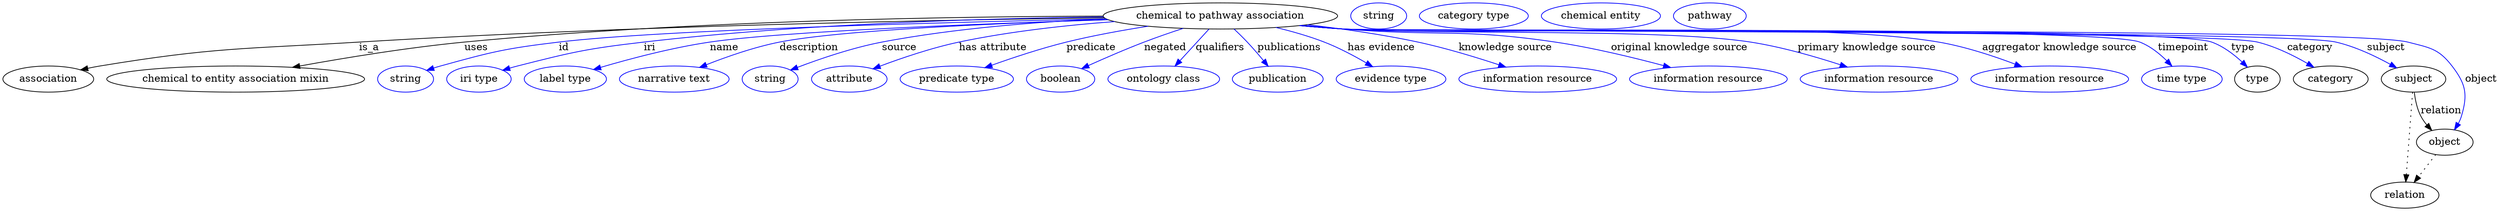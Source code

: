 digraph {
	graph [bb="0,0,3432.4,283"];
	node [label="\N"];
	"chemical to pathway association"	[height=0.5,
		label="chemical to pathway association",
		pos="1674.4,265",
		width=4.4774];
	association	[height=0.5,
		pos="62.394,178",
		width=1.7332];
	"chemical to pathway association" -> association	[label=is_a,
		lp="504.39,221.5",
		pos="e,107.14,190.58 1514.3,262.46 1286.7,259.54 856.28,251.34 490.39,229 331.79,219.31 291.21,221.65 134.39,196 128.71,195.07 122.81,\
193.94 116.94,192.72"];
	"chemical to entity association mixin"	[height=0.5,
		pos="320.39,178",
		width=4.9287];
	"chemical to pathway association" -> "chemical to entity association mixin"	[label=uses,
		lp="651.89,221.5",
		pos="e,398.69,194.19 1512.9,264.74 1308.3,264.25 944.86,258.66 635.39,229 558.35,221.62 471.54,207.39 408.59,195.99"];
	id	[color=blue,
		height=0.5,
		label=string,
		pos="554.39,178",
		width=1.0652];
	"chemical to pathway association" -> id	[color=blue,
		label=id,
		lp="772.39,221.5",
		pos="e,583.38,190 1517.1,261 1296.4,256.27 906.13,245.84 765.39,229 692,220.22 673.63,215.72 602.39,196 599.28,195.14 596.09,194.18 592.89,\
193.16",
		style=solid];
	iri	[color=blue,
		height=0.5,
		label="iri type",
		pos="655.39,178",
		width=1.2277];
	"chemical to pathway association" -> iri	[color=blue,
		label=iri,
		lp="890.39,221.5",
		pos="e,688.01,190.15 1513.4,263.63 1353,261.67 1099.9,254.3 882.39,229 804.21,219.91 784.68,215.39 708.39,196 704.97,195.13 701.43,194.16 \
697.9,193.14",
		style=solid];
	name	[color=blue,
		height=0.5,
		label="label type",
		pos="774.39,178",
		width=1.5707];
	"chemical to pathway association" -> name	[color=blue,
		label=name,
		lp="993.39,221.5",
		pos="e,813.2,191.2 1519.9,259.77 1346.1,254.4 1074.9,243.98 973.39,229 921.25,221.3 862.91,205.8 822.95,194.09",
		style=solid];
	description	[color=blue,
		height=0.5,
		label="narrative text",
		pos="924.39,178",
		width=2.0943];
	"chemical to pathway association" -> description	[color=blue,
		label=description,
		lp="1109.9,221.5",
		pos="e,959.1,193.99 1519.6,259.86 1369.3,254.97 1152.3,245.37 1069.4,229 1034.7,222.15 996.96,208.94 968.69,197.83",
		style=solid];
	source	[color=blue,
		height=0.5,
		label=string,
		pos="1056.4,178",
		width=1.0652];
	"chemical to pathway association" -> source	[color=blue,
		label=source,
		lp="1233.4,221.5",
		pos="e,1084.3,190.51 1517.2,261.02 1426.5,257.1 1310.8,248.34 1209.4,229 1168.9,221.28 1124.3,205.85 1093.7,194.16",
		style=solid];
	"has attribute"	[color=blue,
		height=0.5,
		label=attribute,
		pos="1164.4,178",
		width=1.4443];
	"chemical to pathway association" -> "has attribute"	[color=blue,
		label="has attribute",
		lp="1362.4,221.5",
		pos="e,1197.1,192.18 1528.7,257.18 1463,252.22 1384.8,243.68 1315.4,229 1277.9,221.07 1236.7,207.04 1206.8,195.85",
		style=solid];
	predicate	[color=blue,
		height=0.5,
		label="predicate type",
		pos="1312.4,178",
		width=2.1665];
	"chemical to pathway association" -> predicate	[color=blue,
		label=predicate,
		lp="1497.4,221.5",
		pos="e,1351.3,193.75 1575.3,250.81 1539.7,245.23 1499.5,237.92 1463.4,229 1428.6,220.41 1390.3,207.67 1360.9,197.2",
		style=solid];
	negated	[color=blue,
		height=0.5,
		label=boolean,
		pos="1455.4,178",
		width=1.2999];
	"chemical to pathway association" -> negated	[color=blue,
		label=negated,
		lp="1598.4,221.5",
		pos="e,1484.1,192.48 1623.1,247.93 1605.9,242.28 1586.7,235.66 1569.4,229 1543.7,219.12 1515.4,206.72 1493.5,196.74",
		style=solid];
	qualifiers	[color=blue,
		height=0.5,
		label="ontology class",
		pos="1596.4,178",
		width=2.1304];
	"chemical to pathway association" -> qualifiers	[color=blue,
		label=qualifiers,
		lp="1673.9,221.5",
		pos="e,1611.9,195.89 1658.6,246.8 1647.2,234.39 1631.7,217.46 1619,203.62",
		style=solid];
	publications	[color=blue,
		height=0.5,
		label=publication,
		pos="1753.4,178",
		width=1.7332];
	"chemical to pathway association" -> publications	[color=blue,
		label=publications,
		lp="1769.4,221.5",
		pos="e,1740.2,195.62 1693.2,246.96 1699.2,241.37 1705.7,235.05 1711.4,229 1719,220.96 1726.9,211.79 1733.8,203.52",
		style=solid];
	"has evidence"	[color=blue,
		height=0.5,
		label="evidence type",
		pos="1909.4,178",
		width=2.0943];
	"chemical to pathway association" -> "has evidence"	[color=blue,
		label="has evidence",
		lp="1895.9,221.5",
		pos="e,1884.1,195.08 1750.8,249.13 1772.7,243.86 1796.3,237.16 1817.4,229 1837.3,221.31 1858.3,210.17 1875.1,200.36",
		style=solid];
	"knowledge source"	[color=blue,
		height=0.5,
		label="information resource",
		pos="2111.4,178",
		width=3.015];
	"chemical to pathway association" -> "knowledge source"	[color=blue,
		label="knowledge source",
		lp="2066.9,221.5",
		pos="e,2067.4,194.5 1794.3,252.92 1841.9,247.39 1897,239.58 1946.4,229 1984.2,220.9 2025.8,208.25 2057.8,197.7",
		style=solid];
	"original knowledge source"	[color=blue,
		height=0.5,
		label="information resource",
		pos="2346.4,178",
		width=3.015];
	"chemical to pathway association" -> "original knowledge source"	[color=blue,
		label="original knowledge source",
		lp="2306.4,221.5",
		pos="e,2294.4,193.94 1787.5,252.16 1806.8,250.31 1826.7,248.51 1845.4,247 1974.1,236.61 2007.7,247.96 2135.4,229 2186.2,221.45 2242.9,\
207.73 2284.7,196.57",
		style=solid];
	"primary knowledge source"	[color=blue,
		height=0.5,
		label="information resource",
		pos="2581.4,178",
		width=3.015];
	"chemical to pathway association" -> "primary knowledge source"	[color=blue,
		label="primary knowledge source",
		lp="2564.4,221.5",
		pos="e,2537.7,194.56 1785.1,251.9 1805.2,250.02 1825.9,248.28 1845.4,247 1969.4,238.85 2281.6,248.03 2404.4,229 2446.6,222.46 2493,209.1 \
2527.8,197.83",
		style=solid];
	"aggregator knowledge source"	[color=blue,
		height=0.5,
		label="information resource",
		pos="2816.4,178",
		width=3.015];
	"chemical to pathway association" -> "aggregator knowledge source"	[color=blue,
		label="aggregator knowledge source",
		lp="2829.9,221.5",
		pos="e,2778.2,194.96 1784.2,251.82 1804.5,249.92 1825.6,248.2 1845.4,247 2026.9,236 2484.2,259.57 2663.4,229 2699.5,222.84 2738.8,209.86 \
2768.5,198.68",
		style=solid];
	timepoint	[color=blue,
		height=0.5,
		label="time type",
		pos="2998.4,178",
		width=1.5346];
	"chemical to pathway association" -> timepoint	[color=blue,
		label=timepoint,
		lp="3000.4,221.5",
		pos="e,2984.6,195.92 1783.8,251.77 1804.2,249.87 1825.4,248.15 1845.4,247 1906.1,243.49 2883.5,250.66 2940.4,229 2954.5,223.64 2967.4,\
213.26 2977.5,203.33",
		style=solid];
	type	[height=0.5,
		pos="3102.4,178",
		width=0.86659];
	"chemical to pathway association" -> type	[color=blue,
		label=type,
		lp="3082.4,221.5",
		pos="e,3088.6,194.48 1783.8,251.75 1804.2,249.85 1825.4,248.14 1845.4,247 1911.6,243.22 2976.9,251.31 3039.4,229 3055.2,223.35 3070.1,\
211.98 3081.4,201.5",
		style=solid];
	category	[height=0.5,
		pos="3203.4,178",
		width=1.4263];
	"chemical to pathway association" -> category	[color=blue,
		label=category,
		lp="3174.9,221.5",
		pos="e,3180.1,194.32 1783.8,251.74 1804.2,249.84 1825.4,248.13 1845.4,247 1915.1,243.04 3034.5,245.4 3102.4,229 3126.9,223.09 3152.2,\
210.5 3171.4,199.43",
		style=solid];
	subject	[height=0.5,
		pos="3317.4,178",
		width=1.2277];
	"chemical to pathway association" -> subject	[color=blue,
		label=subject,
		lp="3279.4,221.5",
		pos="e,3294.2,193.37 1783.8,251.72 1804.2,249.82 1825.4,248.12 1845.4,247 1921.1,242.74 3136.5,245.93 3210.4,229 3236.9,222.93 3264.7,\
209.72 3285.3,198.4",
		style=solid];
	object	[height=0.5,
		pos="3360.4,91",
		width=1.0832];
	"chemical to pathway association" -> object	[color=blue,
		label=object,
		lp="3410.4,178",
		pos="e,3373.8,108.09 1783.8,251.7 1804.2,249.81 1825.4,248.11 1845.4,247 1926.6,242.47 3230.7,249.45 3309.4,229 3339.2,221.25 3351.6,\
220.43 3370.4,196 3389.4,171.26 3392.3,156.9 3383.4,127 3382.4,123.55 3380.9,120.13 3379.1,116.85",
		style=solid];
	association_type	[color=blue,
		height=0.5,
		label=string,
		pos="1892.4,265",
		width=1.0652];
	association_category	[color=blue,
		height=0.5,
		label="category type",
		pos="2023.4,265",
		width=2.0762];
	subject -> object	[label=relation,
		lp="3355.4,134.5",
		pos="e,3342.5,107.23 3318.5,159.55 3319.7,149.57 3322.2,137.07 3327.4,127 3329.6,122.68 3332.5,118.52 3335.7,114.66"];
	relation	[height=0.5,
		pos="3305.4,18",
		width=1.2999];
	subject -> relation	[pos="e,3306.7,36.188 3316.1,159.79 3314,132.48 3310,78.994 3307.5,46.38",
		style=dotted];
	"chemical to pathway association_subject"	[color=blue,
		height=0.5,
		label="chemical entity",
		pos="2198.4,265",
		width=2.2748];
	object -> relation	[pos="e,3318.2,35.54 3347.9,73.889 3341,64.939 3332.2,53.617 3324.4,43.584",
		style=dotted];
	"chemical to pathway association_object"	[color=blue,
		height=0.5,
		label=pathway,
		pos="2348.4,265",
		width=1.3902];
}
